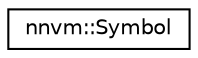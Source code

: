 digraph "Graphical Class Hierarchy"
{
 // LATEX_PDF_SIZE
  edge [fontname="Helvetica",fontsize="10",labelfontname="Helvetica",labelfontsize="10"];
  node [fontname="Helvetica",fontsize="10",shape=record];
  rankdir="LR";
  Node0 [label="nnvm::Symbol",height=0.2,width=0.4,color="black", fillcolor="white", style="filled",URL="$classnnvm_1_1Symbol.html",tooltip="Symbol is help class used to represent the operator node in Graph."];
}
